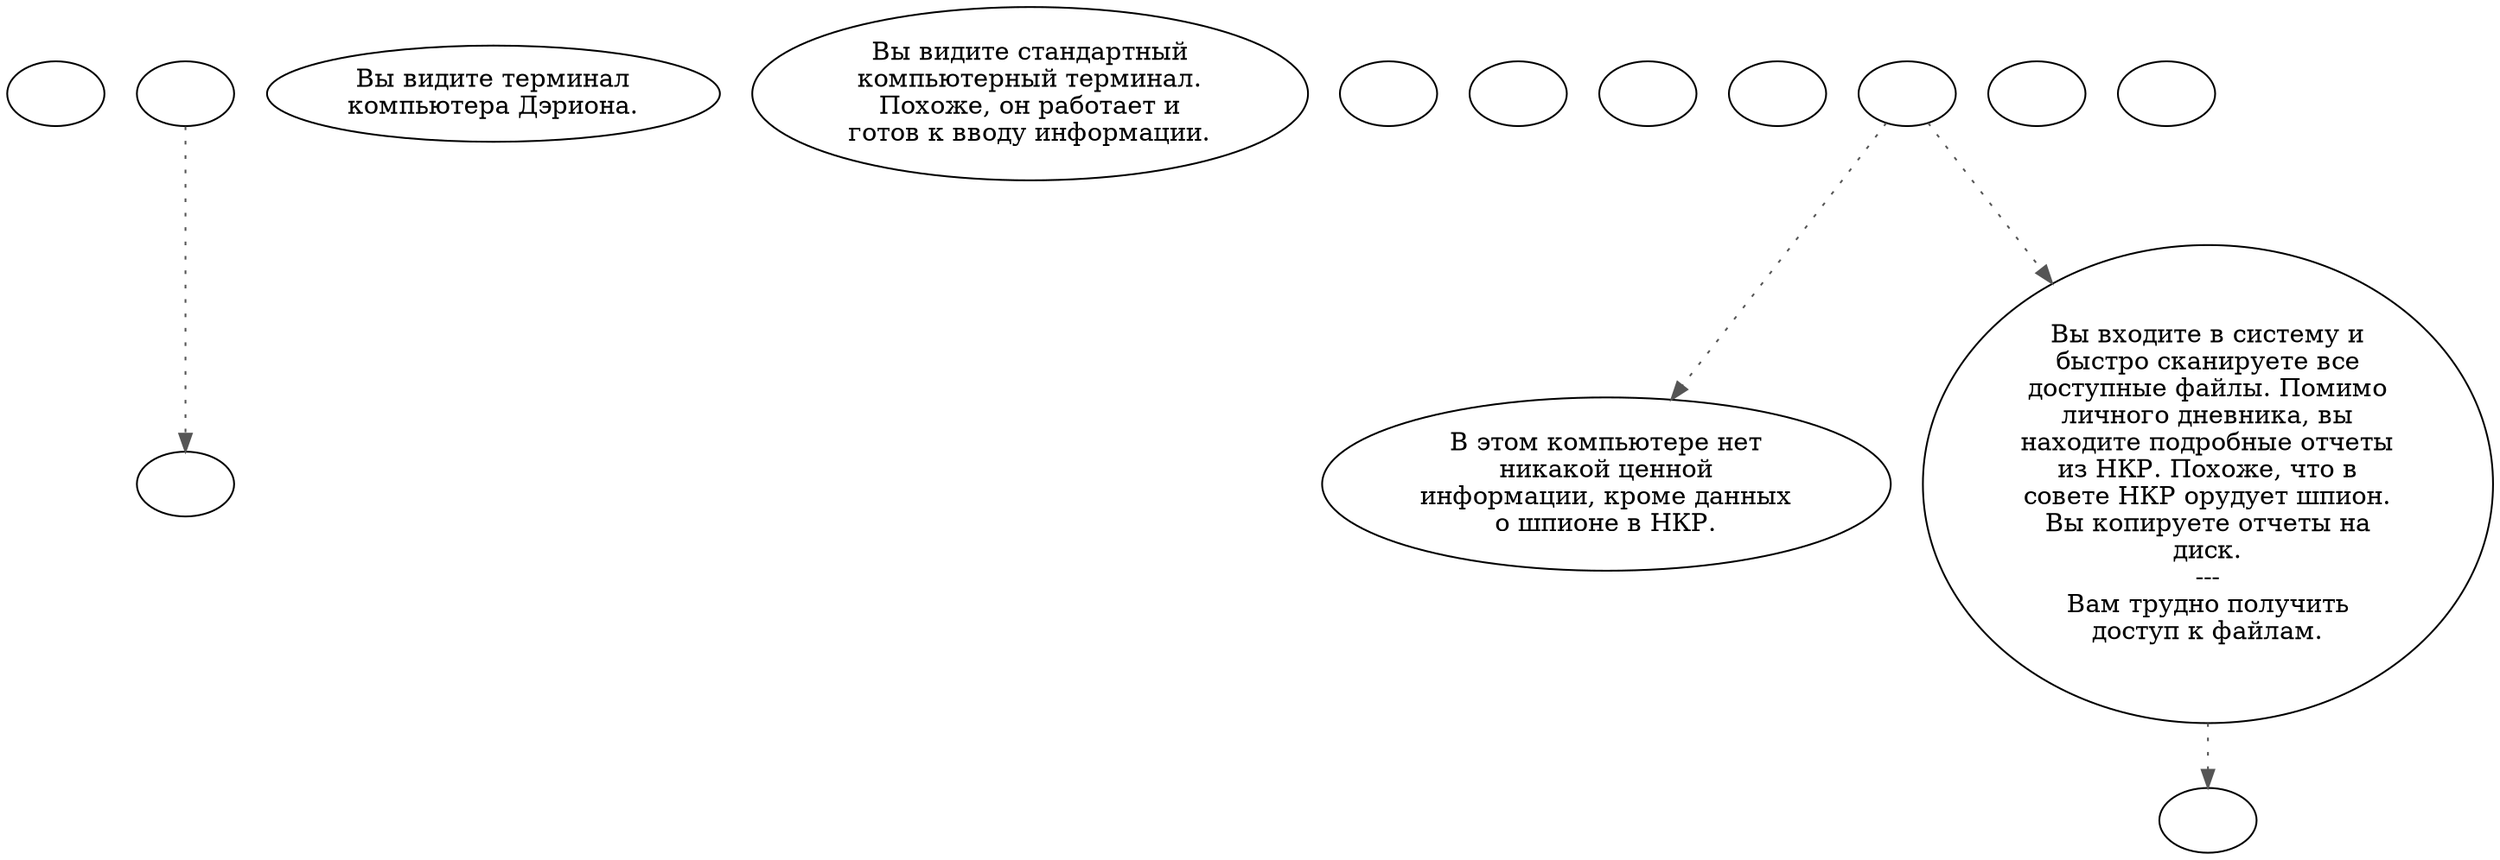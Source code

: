 digraph bscomp2 {
  "start" [style=filled       fillcolor="#FFFFFF"       color="#000000"]
  "start" [label=""]
  "use_p_proc" [style=filled       fillcolor="#FFFFFF"       color="#000000"]
  "use_p_proc" [label=""]
  "look_at_p_proc" [style=filled       fillcolor="#FFFFFF"       color="#000000"]
  "look_at_p_proc" [label="Вы видите терминал\nкомпьютера Дэриона."]
  "description_p_proc" [style=filled       fillcolor="#FFFFFF"       color="#000000"]
  "description_p_proc" [label="Вы видите стандартный\nкомпьютерный терминал.\nПохоже, он работает и\nготов к вводу информации."]
  "use_skill_on_p_proc" [style=filled       fillcolor="#FFFFFF"       color="#000000"]
  "use_skill_on_p_proc" -> "use_p_proc" [style=dotted color="#555555"]
  "use_skill_on_p_proc" [label=""]
  "use_obj_on_p_proc" [style=filled       fillcolor="#FFFFFF"       color="#000000"]
  "use_obj_on_p_proc" [label=""]
  "damage_p_proc" [style=filled       fillcolor="#FFFFFF"       color="#000000"]
  "damage_p_proc" [label=""]
  "map_enter_p_proc" [style=filled       fillcolor="#FFFFFF"       color="#000000"]
  "map_enter_p_proc" [label=""]
  "map_update_p_proc" [style=filled       fillcolor="#FFFFFF"       color="#000000"]
  "map_update_p_proc" [label=""]
  "talk_p_proc" [style=filled       fillcolor="#FFFFFF"       color="#000000"]
  "talk_p_proc" -> "Node002" [style=dotted color="#555555"]
  "talk_p_proc" -> "Node001" [style=dotted color="#555555"]
  "talk_p_proc" [label=""]
  "Node001" [style=filled       fillcolor="#FFFFFF"       color="#000000"]
  "Node001" -> "giveHolodisk" [style=dotted color="#555555"]
  "Node001" [label="Вы входите в систему и\nбыстро сканируете все\nдоступные файлы. Помимо\nличного дневника, вы\nнаходите подробные отчеты\nиз НКР. Похоже, что в\nсовете НКР орудует шпион.\nВы копируете отчеты на\nдиск.\n---\nВам трудно получить\nдоступ к файлам."]
  "Node002" [style=filled       fillcolor="#FFFFFF"       color="#000000"]
  "Node002" [label="В этом компьютере нет\nникакой ценной\nинформации, кроме данных\nо шпионе в НКР."]
  "Node999" [style=filled       fillcolor="#FFFFFF"       color="#000000"]
  "Node999" [label=""]
  "timed_event_p_proc" [style=filled       fillcolor="#FFFFFF"       color="#000000"]
  "timed_event_p_proc" [label=""]
  "giveHolodisk" [style=filled       fillcolor="#FFFFFF"       color="#000000"]
  "giveHolodisk" [label=""]
}